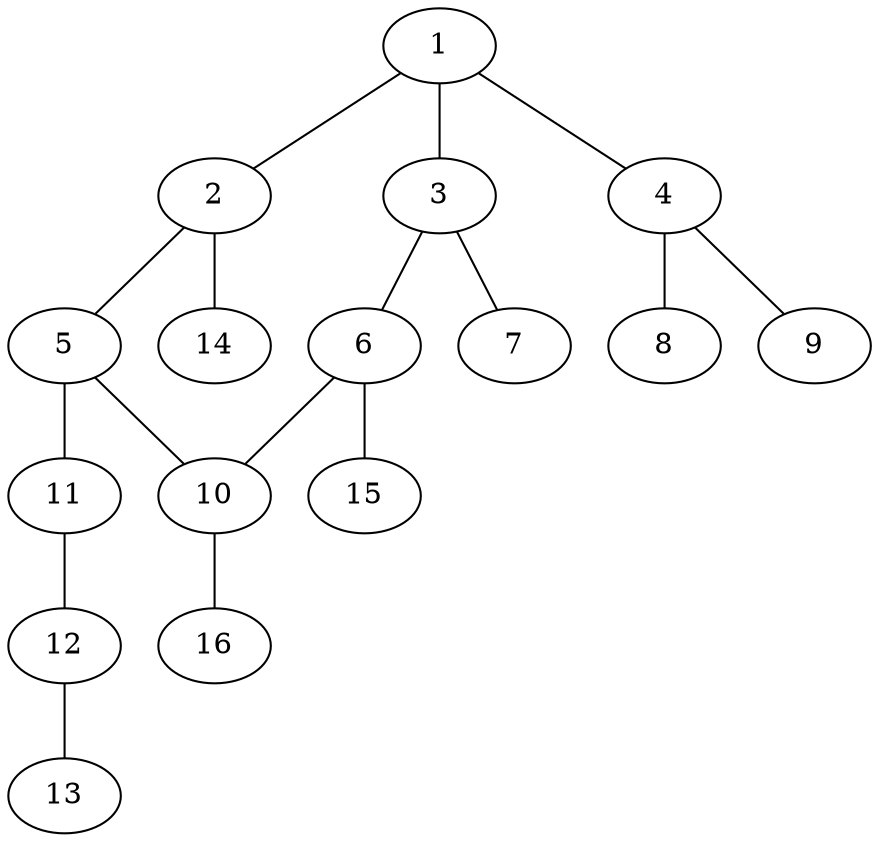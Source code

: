 graph molecule_320 {
	1	 [chem=C];
	2	 [chem=C];
	1 -- 2	 [valence=1];
	3	 [chem=C];
	1 -- 3	 [valence=2];
	4	 [chem=N];
	1 -- 4	 [valence=1];
	5	 [chem=C];
	2 -- 5	 [valence=2];
	14	 [chem=H];
	2 -- 14	 [valence=1];
	6	 [chem=C];
	3 -- 6	 [valence=1];
	7	 [chem=F];
	3 -- 7	 [valence=1];
	8	 [chem=O];
	4 -- 8	 [valence=2];
	9	 [chem=O];
	4 -- 9	 [valence=1];
	10	 [chem=C];
	5 -- 10	 [valence=1];
	11	 [chem=N];
	5 -- 11	 [valence=1];
	6 -- 10	 [valence=2];
	15	 [chem=H];
	6 -- 15	 [valence=1];
	16	 [chem=H];
	10 -- 16	 [valence=1];
	12	 [chem=N];
	11 -- 12	 [valence=2];
	13	 [chem=N];
	12 -- 13	 [valence=2];
}
